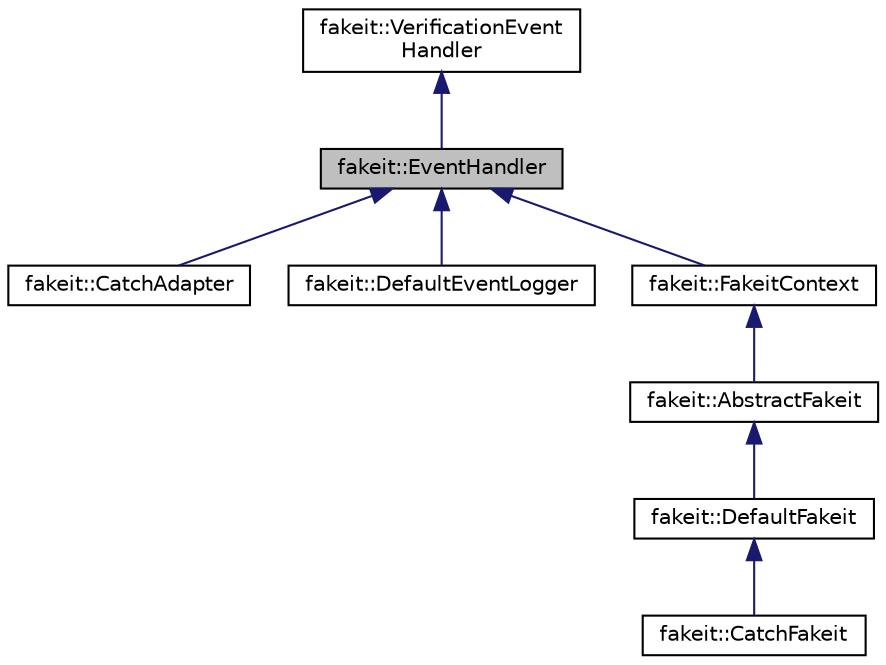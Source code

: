 digraph "fakeit::EventHandler"
{
  edge [fontname="Helvetica",fontsize="10",labelfontname="Helvetica",labelfontsize="10"];
  node [fontname="Helvetica",fontsize="10",shape=record];
  Node1 [label="fakeit::EventHandler",height=0.2,width=0.4,color="black", fillcolor="grey75", style="filled" fontcolor="black"];
  Node2 -> Node1 [dir="back",color="midnightblue",fontsize="10",style="solid",fontname="Helvetica"];
  Node2 [label="fakeit::VerificationEvent\lHandler",height=0.2,width=0.4,color="black", fillcolor="white", style="filled",URL="$d0/dda/structfakeit_1_1VerificationEventHandler.html"];
  Node1 -> Node3 [dir="back",color="midnightblue",fontsize="10",style="solid",fontname="Helvetica"];
  Node3 [label="fakeit::CatchAdapter",height=0.2,width=0.4,color="black", fillcolor="white", style="filled",URL="$d9/dca/classfakeit_1_1CatchAdapter.html"];
  Node1 -> Node4 [dir="back",color="midnightblue",fontsize="10",style="solid",fontname="Helvetica"];
  Node4 [label="fakeit::DefaultEventLogger",height=0.2,width=0.4,color="black", fillcolor="white", style="filled",URL="$df/de5/structfakeit_1_1DefaultEventLogger.html"];
  Node1 -> Node5 [dir="back",color="midnightblue",fontsize="10",style="solid",fontname="Helvetica"];
  Node5 [label="fakeit::FakeitContext",height=0.2,width=0.4,color="black", fillcolor="white", style="filled",URL="$dd/d25/structfakeit_1_1FakeitContext.html"];
  Node5 -> Node6 [dir="back",color="midnightblue",fontsize="10",style="solid",fontname="Helvetica"];
  Node6 [label="fakeit::AbstractFakeit",height=0.2,width=0.4,color="black", fillcolor="white", style="filled",URL="$d4/da2/classfakeit_1_1AbstractFakeit.html"];
  Node6 -> Node7 [dir="back",color="midnightblue",fontsize="10",style="solid",fontname="Helvetica"];
  Node7 [label="fakeit::DefaultFakeit",height=0.2,width=0.4,color="black", fillcolor="white", style="filled",URL="$dd/d58/classfakeit_1_1DefaultFakeit.html"];
  Node7 -> Node8 [dir="back",color="midnightblue",fontsize="10",style="solid",fontname="Helvetica"];
  Node8 [label="fakeit::CatchFakeit",height=0.2,width=0.4,color="black", fillcolor="white", style="filled",URL="$d6/da6/classfakeit_1_1CatchFakeit.html"];
}
